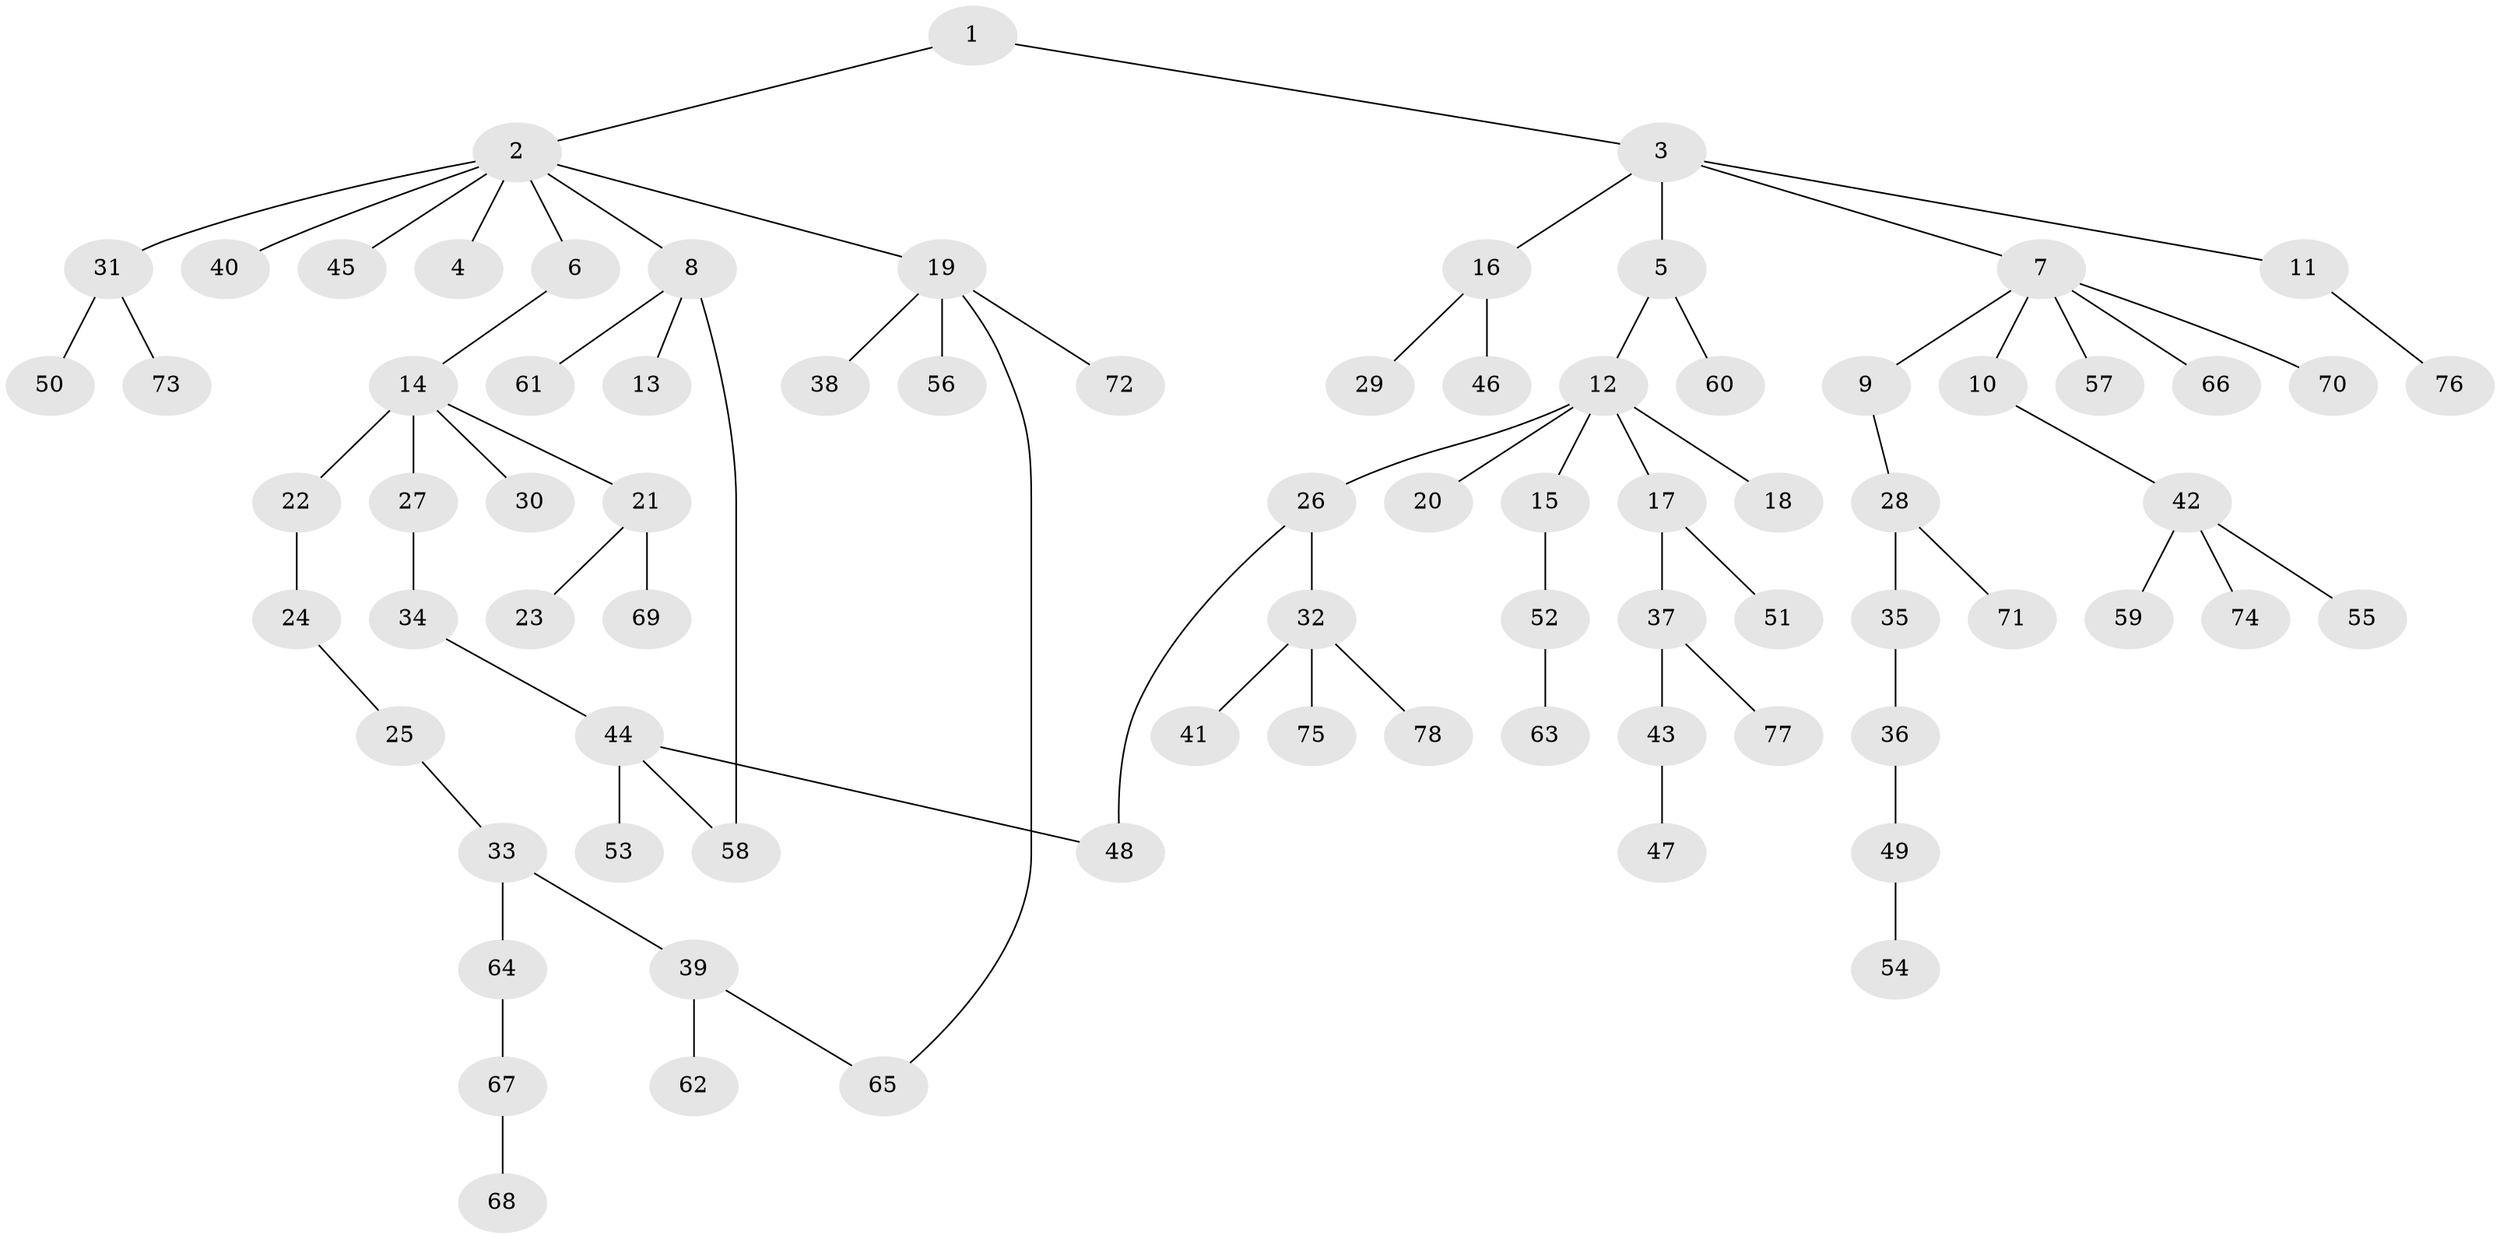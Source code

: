 // Generated by graph-tools (version 1.1) at 2025/49/03/09/25 03:49:17]
// undirected, 78 vertices, 80 edges
graph export_dot {
graph [start="1"]
  node [color=gray90,style=filled];
  1;
  2;
  3;
  4;
  5;
  6;
  7;
  8;
  9;
  10;
  11;
  12;
  13;
  14;
  15;
  16;
  17;
  18;
  19;
  20;
  21;
  22;
  23;
  24;
  25;
  26;
  27;
  28;
  29;
  30;
  31;
  32;
  33;
  34;
  35;
  36;
  37;
  38;
  39;
  40;
  41;
  42;
  43;
  44;
  45;
  46;
  47;
  48;
  49;
  50;
  51;
  52;
  53;
  54;
  55;
  56;
  57;
  58;
  59;
  60;
  61;
  62;
  63;
  64;
  65;
  66;
  67;
  68;
  69;
  70;
  71;
  72;
  73;
  74;
  75;
  76;
  77;
  78;
  1 -- 2;
  1 -- 3;
  2 -- 4;
  2 -- 6;
  2 -- 8;
  2 -- 19;
  2 -- 31;
  2 -- 40;
  2 -- 45;
  3 -- 5;
  3 -- 7;
  3 -- 11;
  3 -- 16;
  5 -- 12;
  5 -- 60;
  6 -- 14;
  7 -- 9;
  7 -- 10;
  7 -- 57;
  7 -- 66;
  7 -- 70;
  8 -- 13;
  8 -- 58;
  8 -- 61;
  9 -- 28;
  10 -- 42;
  11 -- 76;
  12 -- 15;
  12 -- 17;
  12 -- 18;
  12 -- 20;
  12 -- 26;
  14 -- 21;
  14 -- 22;
  14 -- 27;
  14 -- 30;
  15 -- 52;
  16 -- 29;
  16 -- 46;
  17 -- 37;
  17 -- 51;
  19 -- 38;
  19 -- 56;
  19 -- 72;
  19 -- 65;
  21 -- 23;
  21 -- 69;
  22 -- 24;
  24 -- 25;
  25 -- 33;
  26 -- 32;
  26 -- 48;
  27 -- 34;
  28 -- 35;
  28 -- 71;
  31 -- 50;
  31 -- 73;
  32 -- 41;
  32 -- 75;
  32 -- 78;
  33 -- 39;
  33 -- 64;
  34 -- 44;
  35 -- 36;
  36 -- 49;
  37 -- 43;
  37 -- 77;
  39 -- 62;
  39 -- 65;
  42 -- 55;
  42 -- 59;
  42 -- 74;
  43 -- 47;
  44 -- 48;
  44 -- 53;
  44 -- 58;
  49 -- 54;
  52 -- 63;
  64 -- 67;
  67 -- 68;
}

